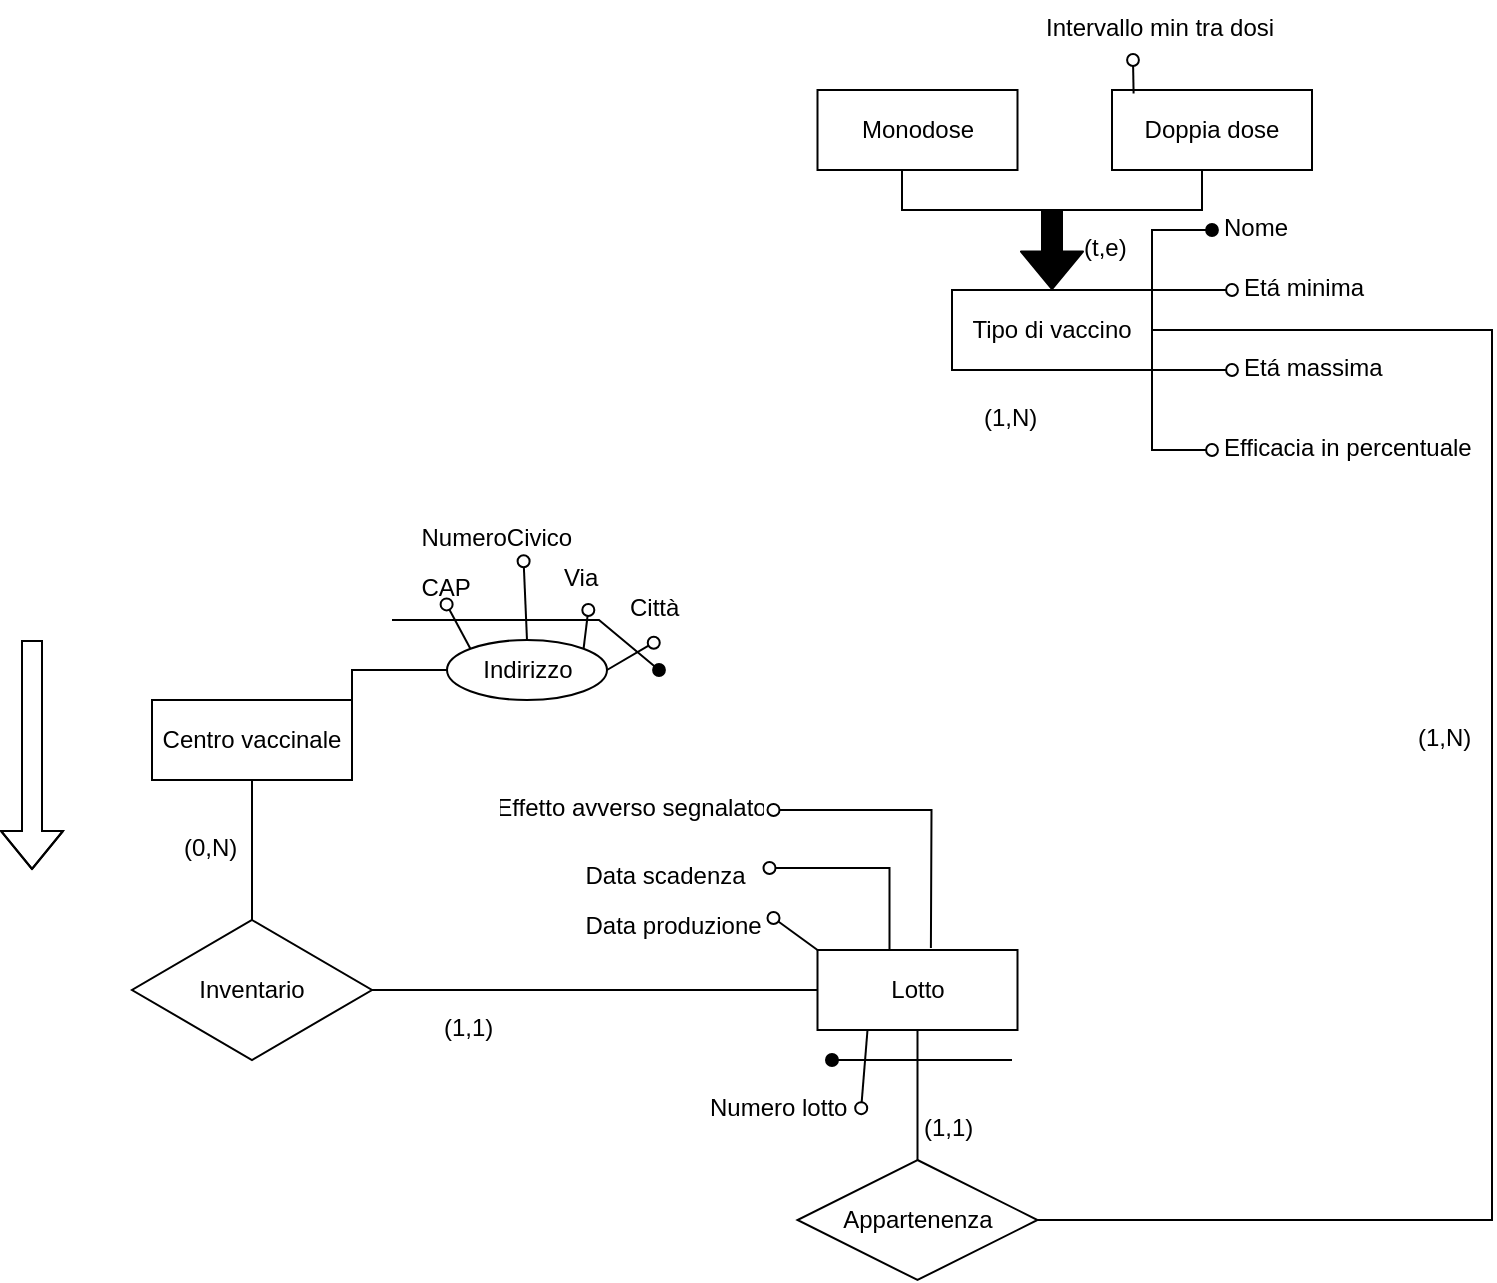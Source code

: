 <mxfile version="16.5.2" type="device"><diagram id="mxzwd7PTCet983Jpx3Cu" name="Page-1"><mxGraphModel dx="1186" dy="673" grid="1" gridSize="10" guides="1" tooltips="1" connect="1" arrows="1" fold="1" page="1" pageScale="1" pageWidth="827" pageHeight="1169" math="0" shadow="0"><root><mxCell id="0"/><mxCell id="1" parent="0"/><mxCell id="ERl5xIKgMdo_Rh7NjplY-4" value="Inventario" style="shape=rhombus;perimeter=rhombusPerimeter;whiteSpace=wrap;html=1;align=center;" vertex="1" parent="1"><mxGeometry x="150" y="660" width="120" height="70" as="geometry"/></mxCell><mxCell id="ERl5xIKgMdo_Rh7NjplY-8" value="" style="endArrow=none;html=1;exitX=0.5;exitY=0;exitDx=0;exitDy=0;entryX=0.5;entryY=1;entryDx=0;entryDy=0;" edge="1" parent="1" source="ERl5xIKgMdo_Rh7NjplY-4" target="ERl5xIKgMdo_Rh7NjplY-9"><mxGeometry width="50" height="50" relative="1" as="geometry"><mxPoint x="209.66" y="647" as="sourcePoint"/><mxPoint x="210" y="580" as="targetPoint"/></mxGeometry></mxCell><mxCell id="ERl5xIKgMdo_Rh7NjplY-9" value="Centro vaccinale" style="whiteSpace=wrap;html=1;align=center;" vertex="1" parent="1"><mxGeometry x="160" y="550" width="100" height="40" as="geometry"/></mxCell><mxCell id="ERl5xIKgMdo_Rh7NjplY-10" value="(0,N)" style="text;strokeColor=none;fillColor=none;spacingLeft=4;spacingRight=4;overflow=hidden;rotatable=0;points=[[0,0.5],[1,0.5]];portConstraint=eastwest;fontSize=12;" vertex="1" parent="1"><mxGeometry x="170" y="610" width="40" height="30" as="geometry"/></mxCell><mxCell id="ERl5xIKgMdo_Rh7NjplY-11" value="" style="endArrow=none;html=1;endSize=5.9;fillColor=#000000;startArrow=oval;startFill=0;entryX=1;entryY=0;entryDx=0;entryDy=0;" edge="1" parent="1" target="ERl5xIKgMdo_Rh7NjplY-12" source="ERl5xIKgMdo_Rh7NjplY-22"><mxGeometry width="50" height="50" relative="1" as="geometry"><mxPoint x="377.5" y="480" as="sourcePoint"/><mxPoint x="474.5" y="485" as="targetPoint"/></mxGeometry></mxCell><mxCell id="ERl5xIKgMdo_Rh7NjplY-12" value="Indirizzo" style="ellipse;whiteSpace=wrap;html=1;align=center;" vertex="1" parent="1"><mxGeometry x="307.5" y="520" width="80" height="30" as="geometry"/></mxCell><mxCell id="ERl5xIKgMdo_Rh7NjplY-13" value="" style="endArrow=none;html=1;endSize=5.9;fillColor=#000000;startArrow=oval;startFill=0;entryX=1;entryY=0.5;entryDx=0;entryDy=0;exitX=0.447;exitY=1.045;exitDx=0;exitDy=0;exitPerimeter=0;" edge="1" parent="1" target="ERl5xIKgMdo_Rh7NjplY-12" source="ERl5xIKgMdo_Rh7NjplY-23"><mxGeometry width="50" height="50" relative="1" as="geometry"><mxPoint x="413.5" y="495" as="sourcePoint"/><mxPoint x="373.5" y="525" as="targetPoint"/></mxGeometry></mxCell><mxCell id="ERl5xIKgMdo_Rh7NjplY-14" value="" style="endArrow=oval;html=1;endSize=5.9;fillColor=#000000;endFill=1;rounded=0;" edge="1" parent="1"><mxGeometry width="50" height="50" relative="1" as="geometry"><mxPoint x="280" y="510" as="sourcePoint"/><mxPoint x="413.5" y="535" as="targetPoint"/><Array as="points"><mxPoint x="333.5" y="510"/><mxPoint x="383.5" y="510"/></Array></mxGeometry></mxCell><mxCell id="ERl5xIKgMdo_Rh7NjplY-16" value="" style="endArrow=none;html=1;exitX=0;exitY=0.5;exitDx=0;exitDy=0;rounded=0;entryX=1;entryY=0.5;entryDx=0;entryDy=0;" edge="1" parent="1" source="ERl5xIKgMdo_Rh7NjplY-12" target="ERl5xIKgMdo_Rh7NjplY-9"><mxGeometry width="50" height="50" relative="1" as="geometry"><mxPoint x="245.7" y="519.2" as="sourcePoint"/><mxPoint x="230" y="550" as="targetPoint"/><Array as="points"><mxPoint x="260" y="535"/></Array></mxGeometry></mxCell><mxCell id="ERl5xIKgMdo_Rh7NjplY-17" value="" style="endArrow=none;html=1;endSize=5.9;fillColor=#000000;startArrow=oval;startFill=0;entryX=0.5;entryY=0;entryDx=0;entryDy=0;exitX=0.607;exitY=1.026;exitDx=0;exitDy=0;exitPerimeter=0;" edge="1" parent="1" source="ERl5xIKgMdo_Rh7NjplY-21" target="ERl5xIKgMdo_Rh7NjplY-12"><mxGeometry width="50" height="50" relative="1" as="geometry"><mxPoint x="340" y="480" as="sourcePoint"/><mxPoint x="822.834" y="725.84" as="targetPoint"/></mxGeometry></mxCell><mxCell id="ERl5xIKgMdo_Rh7NjplY-19" value="" style="endArrow=none;html=1;endSize=5.9;fillColor=#000000;startArrow=oval;startFill=0;entryX=0;entryY=0;entryDx=0;entryDy=0;exitX=0.464;exitY=1.11;exitDx=0;exitDy=0;exitPerimeter=0;" edge="1" parent="1" source="ERl5xIKgMdo_Rh7NjplY-20" target="ERl5xIKgMdo_Rh7NjplY-12"><mxGeometry width="50" height="50" relative="1" as="geometry"><mxPoint x="290" y="490" as="sourcePoint"/><mxPoint x="797" y="725" as="targetPoint"/></mxGeometry></mxCell><mxCell id="ERl5xIKgMdo_Rh7NjplY-20" value="CAP" style="text;strokeColor=none;fillColor=none;spacingLeft=4;spacingRight=4;overflow=hidden;rotatable=0;points=[[0,0.5],[1,0.5]];portConstraint=eastwest;fontSize=12;" vertex="1" parent="1"><mxGeometry x="288.75" y="480" width="40" height="20" as="geometry"/></mxCell><mxCell id="ERl5xIKgMdo_Rh7NjplY-21" value="NumeroCivico" style="text;strokeColor=none;fillColor=none;spacingLeft=4;spacingRight=4;overflow=hidden;rotatable=0;points=[[0,0.5],[1,0.5]];portConstraint=eastwest;fontSize=12;" vertex="1" parent="1"><mxGeometry x="288.75" y="455" width="94" height="25" as="geometry"/></mxCell><mxCell id="ERl5xIKgMdo_Rh7NjplY-22" value="Via " style="text;strokeColor=none;fillColor=none;spacingLeft=4;spacingRight=4;overflow=hidden;rotatable=0;points=[[0,0.5],[1,0.5]];portConstraint=eastwest;fontSize=12;" vertex="1" parent="1"><mxGeometry x="360" y="475" width="40" height="30" as="geometry"/></mxCell><mxCell id="ERl5xIKgMdo_Rh7NjplY-23" value="Città" style="text;strokeColor=none;fillColor=none;spacingLeft=4;spacingRight=4;overflow=hidden;rotatable=0;points=[[0,0.5],[1,0.5]];portConstraint=eastwest;fontSize=12;" vertex="1" parent="1"><mxGeometry x="393" y="490" width="40" height="30" as="geometry"/></mxCell><mxCell id="ERl5xIKgMdo_Rh7NjplY-24" value="" style="shape=flexArrow;endArrow=classic;html=1;rounded=0;" edge="1" parent="1"><mxGeometry width="50" height="50" relative="1" as="geometry"><mxPoint x="100" y="520" as="sourcePoint"/><mxPoint x="100" y="635" as="targetPoint"/><Array as="points"><mxPoint x="100" y="580"/></Array></mxGeometry></mxCell><mxCell id="ERl5xIKgMdo_Rh7NjplY-25" value="Lotto" style="whiteSpace=wrap;html=1;align=center;" vertex="1" parent="1"><mxGeometry x="492.75" y="675" width="100" height="40" as="geometry"/></mxCell><mxCell id="ERl5xIKgMdo_Rh7NjplY-26" value="" style="endArrow=oval;html=1;endFill=0;exitX=0.25;exitY=1;exitDx=0;exitDy=0;entryX=1.02;entryY=0.469;entryDx=0;entryDy=0;entryPerimeter=0;" edge="1" parent="1" source="ERl5xIKgMdo_Rh7NjplY-25" target="ERl5xIKgMdo_Rh7NjplY-27"><mxGeometry width="50" height="50" relative="1" as="geometry"><mxPoint x="612.75" y="709" as="sourcePoint"/><mxPoint x="502.75" y="609" as="targetPoint"/><Array as="points"/></mxGeometry></mxCell><mxCell id="ERl5xIKgMdo_Rh7NjplY-27" value="Numero lotto" style="text;strokeColor=none;fillColor=none;spacingLeft=4;spacingRight=4;overflow=hidden;rotatable=0;points=[[0,0.5],[1,0.5]];portConstraint=eastwest;fontSize=12;" vertex="1" parent="1"><mxGeometry x="433" y="740" width="80" height="30" as="geometry"/></mxCell><mxCell id="ERl5xIKgMdo_Rh7NjplY-28" value="" style="endArrow=oval;html=1;endFill=1;" edge="1" parent="1"><mxGeometry width="50" height="50" relative="1" as="geometry"><mxPoint x="590" y="730" as="sourcePoint"/><mxPoint x="500" y="730" as="targetPoint"/><Array as="points"/></mxGeometry></mxCell><mxCell id="ERl5xIKgMdo_Rh7NjplY-29" value="" style="endArrow=none;html=1;entryX=0.5;entryY=1;entryDx=0;entryDy=0;exitX=0.5;exitY=0;exitDx=0;exitDy=0;" edge="1" parent="1" target="ERl5xIKgMdo_Rh7NjplY-25" source="ERl5xIKgMdo_Rh7NjplY-39"><mxGeometry width="50" height="50" relative="1" as="geometry"><mxPoint x="542.75" y="744" as="sourcePoint"/><mxPoint x="482.75" y="789" as="targetPoint"/></mxGeometry></mxCell><mxCell id="ERl5xIKgMdo_Rh7NjplY-30" value="" style="endArrow=none;html=1;entryX=0;entryY=0;entryDx=0;entryDy=0;startArrow=oval;startFill=0;exitX=1;exitY=0.5;exitDx=0;exitDy=0;" edge="1" parent="1" source="ERl5xIKgMdo_Rh7NjplY-32" target="ERl5xIKgMdo_Rh7NjplY-25"><mxGeometry width="50" height="50" relative="1" as="geometry"><mxPoint x="462.75" y="689" as="sourcePoint"/><mxPoint x="422.75" y="649" as="targetPoint"/></mxGeometry></mxCell><mxCell id="ERl5xIKgMdo_Rh7NjplY-31" value="" style="endArrow=none;html=1;startArrow=oval;startFill=0;exitX=1;exitY=0.5;exitDx=0;exitDy=0;rounded=0;entryX=0.36;entryY=0.005;entryDx=0;entryDy=0;entryPerimeter=0;" edge="1" parent="1" source="ERl5xIKgMdo_Rh7NjplY-33" target="ERl5xIKgMdo_Rh7NjplY-25"><mxGeometry width="50" height="50" relative="1" as="geometry"><mxPoint x="462.75" y="669" as="sourcePoint"/><mxPoint x="528.75" y="657" as="targetPoint"/><Array as="points"><mxPoint x="528.75" y="634"/></Array></mxGeometry></mxCell><mxCell id="ERl5xIKgMdo_Rh7NjplY-32" value="Data produzione" style="text;strokeColor=none;fillColor=none;spacingLeft=4;spacingRight=4;overflow=hidden;rotatable=0;points=[[0,0.5],[1,0.5]];portConstraint=eastwest;fontSize=12;" vertex="1" parent="1"><mxGeometry x="370.75" y="649" width="100" height="20" as="geometry"/></mxCell><mxCell id="ERl5xIKgMdo_Rh7NjplY-33" value="Data scadenza" style="text;strokeColor=none;fillColor=none;spacingLeft=4;spacingRight=4;overflow=hidden;rotatable=0;points=[[0,0.5],[1,0.5]];portConstraint=eastwest;fontSize=12;" vertex="1" parent="1"><mxGeometry x="370.75" y="624" width="98" height="20" as="geometry"/></mxCell><mxCell id="ERl5xIKgMdo_Rh7NjplY-34" value="" style="endArrow=none;html=1;rounded=0;entryX=0.567;entryY=-0.025;entryDx=0;entryDy=0;endFill=0;startArrow=oval;startFill=0;exitX=1;exitY=0.5;exitDx=0;exitDy=0;entryPerimeter=0;" edge="1" parent="1" source="ERl5xIKgMdo_Rh7NjplY-35" target="ERl5xIKgMdo_Rh7NjplY-25"><mxGeometry relative="1" as="geometry"><mxPoint x="492.75" y="639" as="sourcePoint"/><mxPoint x="532.75" y="639" as="targetPoint"/><Array as="points"><mxPoint x="549.75" y="605"/></Array></mxGeometry></mxCell><mxCell id="ERl5xIKgMdo_Rh7NjplY-35" value="Effetto avverso segnalato" style="text;strokeColor=none;fillColor=none;spacingLeft=4;spacingRight=4;overflow=hidden;rotatable=0;points=[[0,0.5],[1,0.5]];portConstraint=eastwest;fontSize=12;align=center;" vertex="1" parent="1"><mxGeometry x="328.75" y="590" width="142" height="30" as="geometry"/></mxCell><mxCell id="ERl5xIKgMdo_Rh7NjplY-36" value="(1,1)" style="text;strokeColor=none;fillColor=none;spacingLeft=4;spacingRight=4;overflow=hidden;rotatable=0;points=[[0,0.5],[1,0.5]];portConstraint=eastwest;fontSize=12;" vertex="1" parent="1"><mxGeometry x="540" y="750" width="40" height="30" as="geometry"/></mxCell><mxCell id="ERl5xIKgMdo_Rh7NjplY-37" value="(1,1)" style="text;strokeColor=none;fillColor=none;spacingLeft=4;spacingRight=4;overflow=hidden;rotatable=0;points=[[0,0.5],[1,0.5]];portConstraint=eastwest;fontSize=12;" vertex="1" parent="1"><mxGeometry x="300" y="700" width="40" height="30" as="geometry"/></mxCell><mxCell id="ERl5xIKgMdo_Rh7NjplY-38" value="" style="endArrow=none;html=1;exitX=1;exitY=0.5;exitDx=0;exitDy=0;" edge="1" parent="1" source="ERl5xIKgMdo_Rh7NjplY-4" target="ERl5xIKgMdo_Rh7NjplY-25"><mxGeometry width="50" height="50" relative="1" as="geometry"><mxPoint x="80" y="830" as="sourcePoint"/><mxPoint x="490" y="680" as="targetPoint"/></mxGeometry></mxCell><mxCell id="ERl5xIKgMdo_Rh7NjplY-39" value="Appartenenza" style="shape=rhombus;perimeter=rhombusPerimeter;whiteSpace=wrap;html=1;align=center;" vertex="1" parent="1"><mxGeometry x="482.75" y="780" width="120" height="60" as="geometry"/></mxCell><mxCell id="ERl5xIKgMdo_Rh7NjplY-41" value="(1,N)" style="text;strokeColor=none;fillColor=none;spacingLeft=4;spacingRight=4;overflow=hidden;rotatable=0;points=[[0,0.5],[1,0.5]];portConstraint=eastwest;fontSize=12;" vertex="1" parent="1"><mxGeometry x="787" y="555" width="40" height="30" as="geometry"/></mxCell><mxCell id="ERl5xIKgMdo_Rh7NjplY-42" value="Tipo di vaccino" style="whiteSpace=wrap;html=1;align=center;" vertex="1" parent="1"><mxGeometry x="560" y="345" width="100" height="40" as="geometry"/></mxCell><mxCell id="ERl5xIKgMdo_Rh7NjplY-43" value="" style="shape=flexArrow;endArrow=classic;html=1;endSize=5.9;entryX=0.5;entryY=0;entryDx=0;entryDy=0;fillColor=#000000;" edge="1" parent="1" target="ERl5xIKgMdo_Rh7NjplY-42"><mxGeometry width="50" height="50" relative="1" as="geometry"><mxPoint x="610" y="305" as="sourcePoint"/><mxPoint x="640" y="255" as="targetPoint"/></mxGeometry></mxCell><mxCell id="ERl5xIKgMdo_Rh7NjplY-44" value="Doppia dose" style="whiteSpace=wrap;html=1;align=center;" vertex="1" parent="1"><mxGeometry x="640" y="245" width="100" height="40" as="geometry"/></mxCell><mxCell id="ERl5xIKgMdo_Rh7NjplY-45" value="" style="endArrow=oval;html=1;endSize=5.9;endFill=1;rounded=0;entryX=0;entryY=0.5;entryDx=0;entryDy=0;" edge="1" parent="1" target="ERl5xIKgMdo_Rh7NjplY-56"><mxGeometry width="50" height="50" relative="1" as="geometry"><mxPoint x="660" y="345" as="sourcePoint"/><mxPoint x="695" y="310" as="targetPoint"/><Array as="points"><mxPoint x="660" y="315"/></Array></mxGeometry></mxCell><mxCell id="ERl5xIKgMdo_Rh7NjplY-46" value="" style="endArrow=oval;html=1;endSize=5.9;exitX=1;exitY=0;exitDx=0;exitDy=0;entryX=0;entryY=0.5;entryDx=0;entryDy=0;endFill=0;rounded=0;" edge="1" parent="1" source="ERl5xIKgMdo_Rh7NjplY-42" target="ERl5xIKgMdo_Rh7NjplY-55"><mxGeometry width="50" height="50" relative="1" as="geometry"><mxPoint x="660" y="525" as="sourcePoint"/><mxPoint x="695" y="345" as="targetPoint"/><Array as="points"/></mxGeometry></mxCell><mxCell id="ERl5xIKgMdo_Rh7NjplY-47" value="" style="endArrow=oval;html=1;endSize=5.9;entryX=0;entryY=0.5;entryDx=0;entryDy=0;endFill=0;rounded=0;" edge="1" parent="1" target="ERl5xIKgMdo_Rh7NjplY-57"><mxGeometry width="50" height="50" relative="1" as="geometry"><mxPoint x="660" y="385" as="sourcePoint"/><mxPoint x="692" y="390" as="targetPoint"/><Array as="points"/></mxGeometry></mxCell><mxCell id="ERl5xIKgMdo_Rh7NjplY-48" value="" style="endArrow=oval;html=1;endSize=5.9;endFill=0;rounded=0;exitX=1;exitY=1;exitDx=0;exitDy=0;entryX=0;entryY=0.5;entryDx=0;entryDy=0;" edge="1" parent="1" source="ERl5xIKgMdo_Rh7NjplY-42" target="ERl5xIKgMdo_Rh7NjplY-58"><mxGeometry width="50" height="50" relative="1" as="geometry"><mxPoint x="629" y="387" as="sourcePoint"/><mxPoint x="692" y="430" as="targetPoint"/><Array as="points"><mxPoint x="660" y="425"/></Array></mxGeometry></mxCell><mxCell id="ERl5xIKgMdo_Rh7NjplY-49" value="" style="endArrow=oval;html=1;endSize=5.9;exitX=0.108;exitY=0.044;exitDx=0;exitDy=0;entryX=0;entryY=0.5;entryDx=0;entryDy=0;endFill=0;rounded=0;exitPerimeter=0;" edge="1" parent="1" source="ERl5xIKgMdo_Rh7NjplY-44"><mxGeometry width="50" height="50" relative="1" as="geometry"><mxPoint x="654.5" y="245" as="sourcePoint"/><mxPoint x="650.5" y="230" as="targetPoint"/><Array as="points"/></mxGeometry></mxCell><mxCell id="ERl5xIKgMdo_Rh7NjplY-50" value="(t,e)" style="text;strokeColor=none;fillColor=none;spacingLeft=4;spacingRight=4;overflow=hidden;rotatable=0;points=[[0,0.5],[1,0.5]];portConstraint=eastwest;fontSize=12;" vertex="1" parent="1"><mxGeometry x="620" y="310" width="40" height="20" as="geometry"/></mxCell><mxCell id="ERl5xIKgMdo_Rh7NjplY-51" value="(1,N)" style="text;strokeColor=none;fillColor=none;spacingLeft=4;spacingRight=4;overflow=hidden;rotatable=0;points=[[0,0.5],[1,0.5]];portConstraint=eastwest;fontSize=12;" vertex="1" parent="1"><mxGeometry x="570" y="395" width="40" height="30" as="geometry"/></mxCell><mxCell id="ERl5xIKgMdo_Rh7NjplY-53" value="" style="endArrow=none;html=1;rounded=0;exitX=1;exitY=0.5;exitDx=0;exitDy=0;entryX=1;entryY=0.5;entryDx=0;entryDy=0;" edge="1" parent="1" source="ERl5xIKgMdo_Rh7NjplY-42" target="ERl5xIKgMdo_Rh7NjplY-39"><mxGeometry width="50" height="50" relative="1" as="geometry"><mxPoint x="770" y="640" as="sourcePoint"/><mxPoint x="830" y="365" as="targetPoint"/><Array as="points"><mxPoint x="830" y="365"/><mxPoint x="830" y="810"/></Array></mxGeometry></mxCell><mxCell id="ERl5xIKgMdo_Rh7NjplY-55" value="Etá minima" style="text;strokeColor=none;fillColor=none;spacingLeft=4;spacingRight=4;overflow=hidden;rotatable=0;points=[[0,0.5],[1,0.5]];portConstraint=eastwest;fontSize=12;" vertex="1" parent="1"><mxGeometry x="700" y="330" width="80" height="30" as="geometry"/></mxCell><mxCell id="ERl5xIKgMdo_Rh7NjplY-56" value="Nome" style="text;strokeColor=none;fillColor=none;spacingLeft=4;spacingRight=4;overflow=hidden;rotatable=0;points=[[0,0.5],[1,0.5]];portConstraint=eastwest;fontSize=12;" vertex="1" parent="1"><mxGeometry x="690" y="300" width="50" height="30" as="geometry"/></mxCell><mxCell id="ERl5xIKgMdo_Rh7NjplY-57" value="Etá massima" style="text;strokeColor=none;fillColor=none;spacingLeft=4;spacingRight=4;overflow=hidden;rotatable=0;points=[[0,0.5],[1,0.5]];portConstraint=eastwest;fontSize=12;" vertex="1" parent="1"><mxGeometry x="700" y="370" width="90" height="30" as="geometry"/></mxCell><mxCell id="ERl5xIKgMdo_Rh7NjplY-58" value="Efficacia in percentuale" style="text;strokeColor=none;fillColor=none;spacingLeft=4;spacingRight=4;overflow=hidden;rotatable=0;points=[[0,0.5],[1,0.5]];portConstraint=eastwest;fontSize=12;" vertex="1" parent="1"><mxGeometry x="690" y="410" width="138" height="30" as="geometry"/></mxCell><mxCell id="ERl5xIKgMdo_Rh7NjplY-59" value="" style="endArrow=none;html=1;endSize=5.9;entryX=0.5;entryY=1;entryDx=0;entryDy=0;exitX=0.5;exitY=1;exitDx=0;exitDy=0;rounded=0;" edge="1" parent="1"><mxGeometry width="50" height="50" relative="1" as="geometry"><mxPoint x="685" y="285" as="sourcePoint"/><mxPoint x="535" y="285" as="targetPoint"/><Array as="points"><mxPoint x="685" y="305"/><mxPoint x="605" y="305"/><mxPoint x="535" y="305"/></Array></mxGeometry></mxCell><mxCell id="ERl5xIKgMdo_Rh7NjplY-60" value="Monodose" style="whiteSpace=wrap;html=1;align=center;" vertex="1" parent="1"><mxGeometry x="492.75" y="245" width="100" height="40" as="geometry"/></mxCell><mxCell id="ERl5xIKgMdo_Rh7NjplY-61" value="Intervallo min tra dosi" style="text;strokeColor=none;fillColor=none;spacingLeft=4;spacingRight=4;overflow=hidden;rotatable=0;points=[[0,0.5],[1,0.5]];portConstraint=eastwest;fontSize=12;" vertex="1" parent="1"><mxGeometry x="601" y="200" width="139" height="30" as="geometry"/></mxCell></root></mxGraphModel></diagram></mxfile>